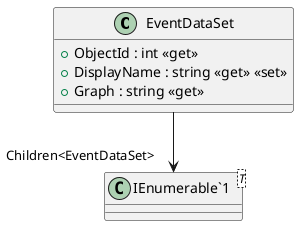 @startuml
class EventDataSet {
    + ObjectId : int <<get>>
    + DisplayName : string <<get>> <<set>>
    + Graph : string <<get>>
}
class "IEnumerable`1"<T> {
}
EventDataSet --> "Children<EventDataSet>" "IEnumerable`1"
@enduml
